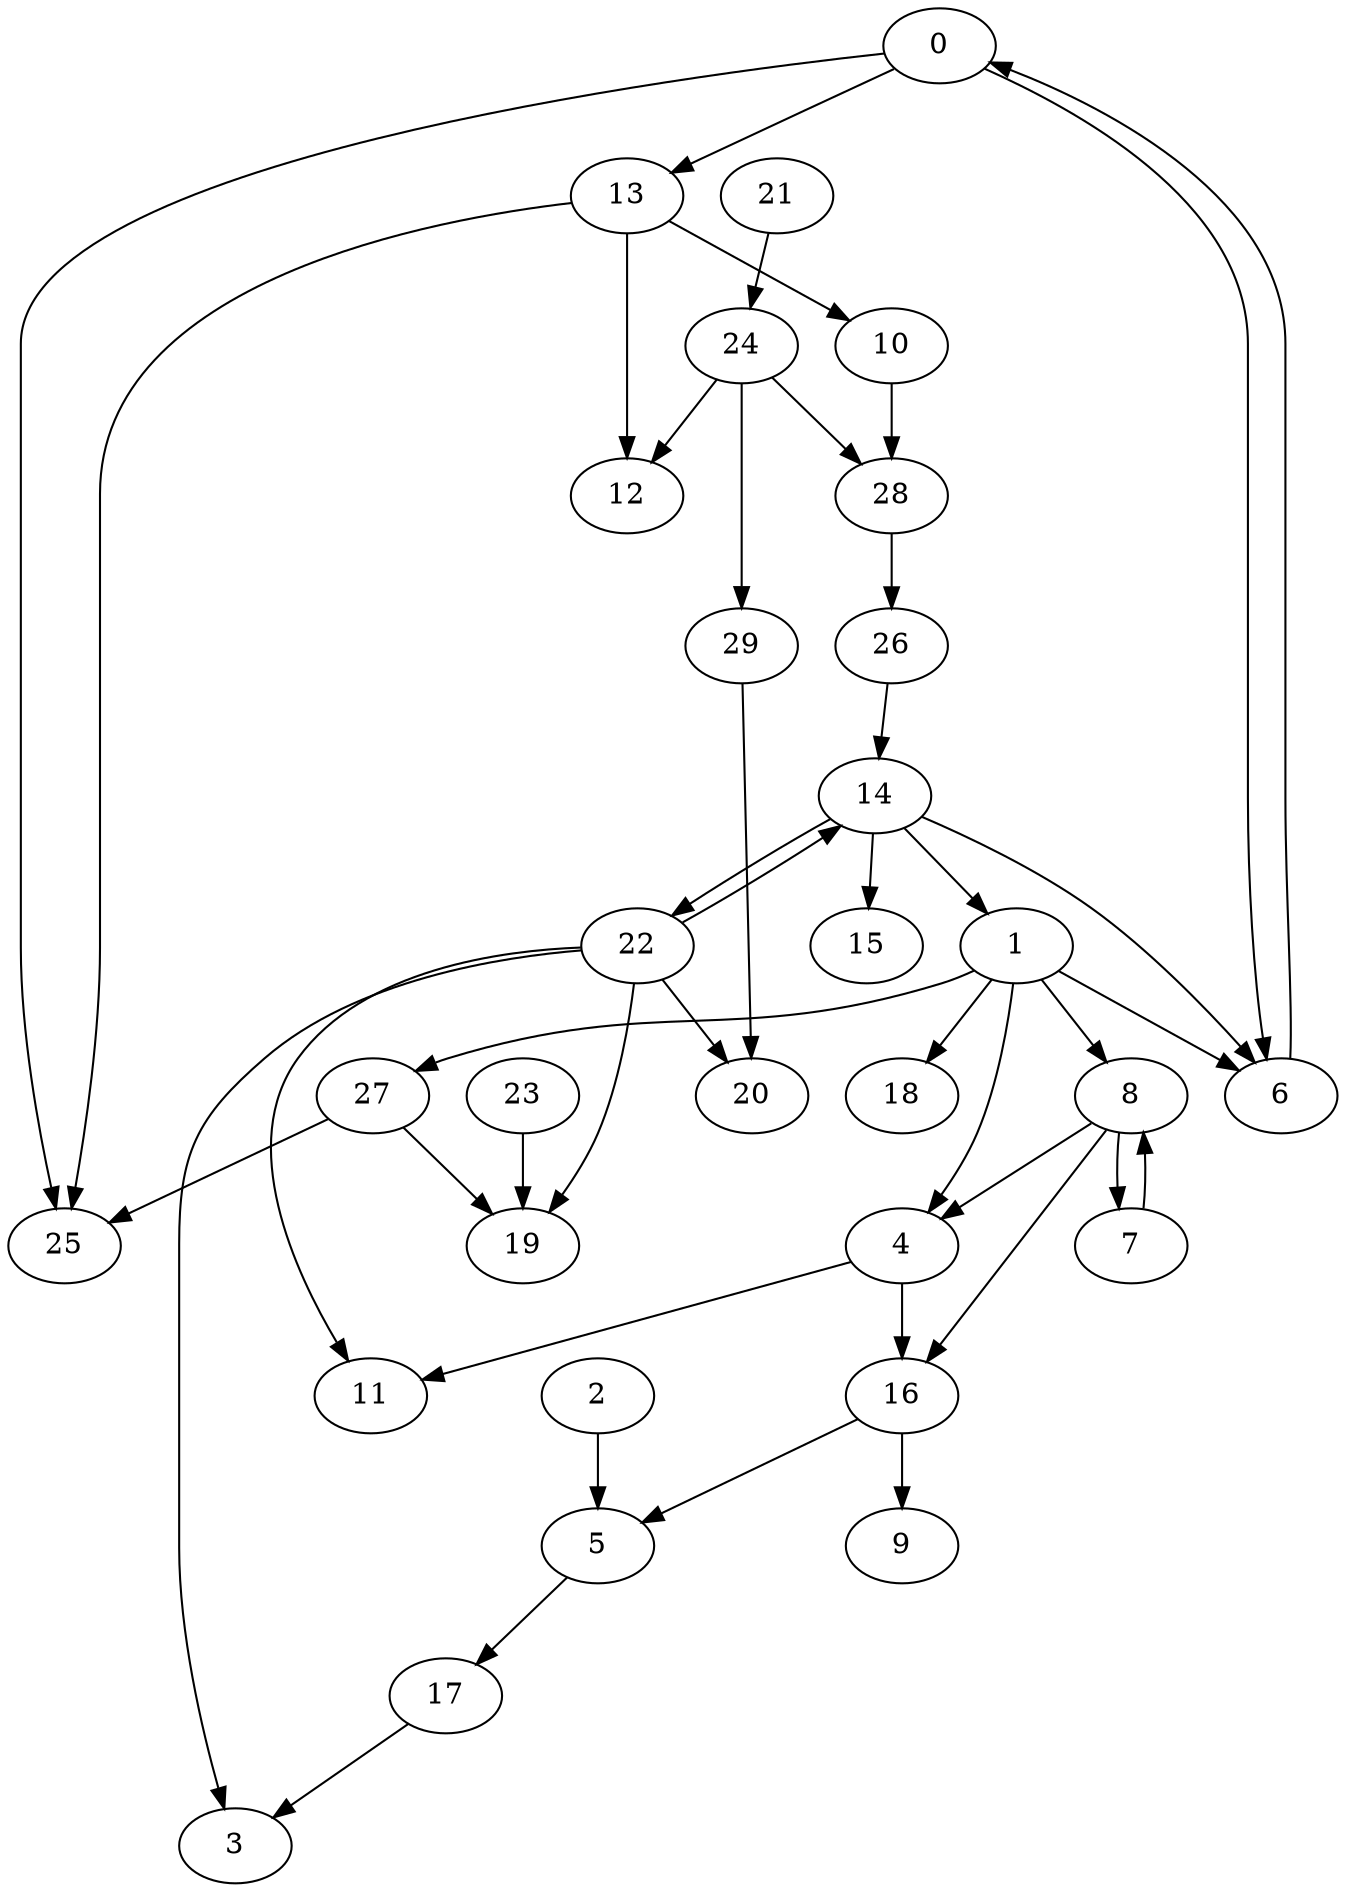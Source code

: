 strict digraph "" {
	0 -> 6;
	0 -> 13;
	0 -> 25;
	6 -> 0;
	13 -> 25;
	13 -> 10;
	13 -> 12;
	1 -> 6;
	1 -> 4;
	1 -> 8;
	1 -> 18;
	1 -> 27;
	4 -> 11;
	4 -> 16;
	8 -> 4;
	8 -> 16;
	8 -> 7;
	27 -> 25;
	27 -> 19;
	2 -> 5;
	5 -> 17;
	16 -> 5;
	16 -> 9;
	17 -> 3;
	7 -> 8;
	10 -> 28;
	28 -> 26;
	14 -> 6;
	14 -> 1;
	14 -> 15;
	14 -> 22;
	22 -> 11;
	22 -> 14;
	22 -> 3;
	22 -> 19;
	22 -> 20;
	21 -> 24;
	24 -> 28;
	24 -> 12;
	24 -> 29;
	23 -> 19;
	29 -> 20;
	26 -> 14;
}
